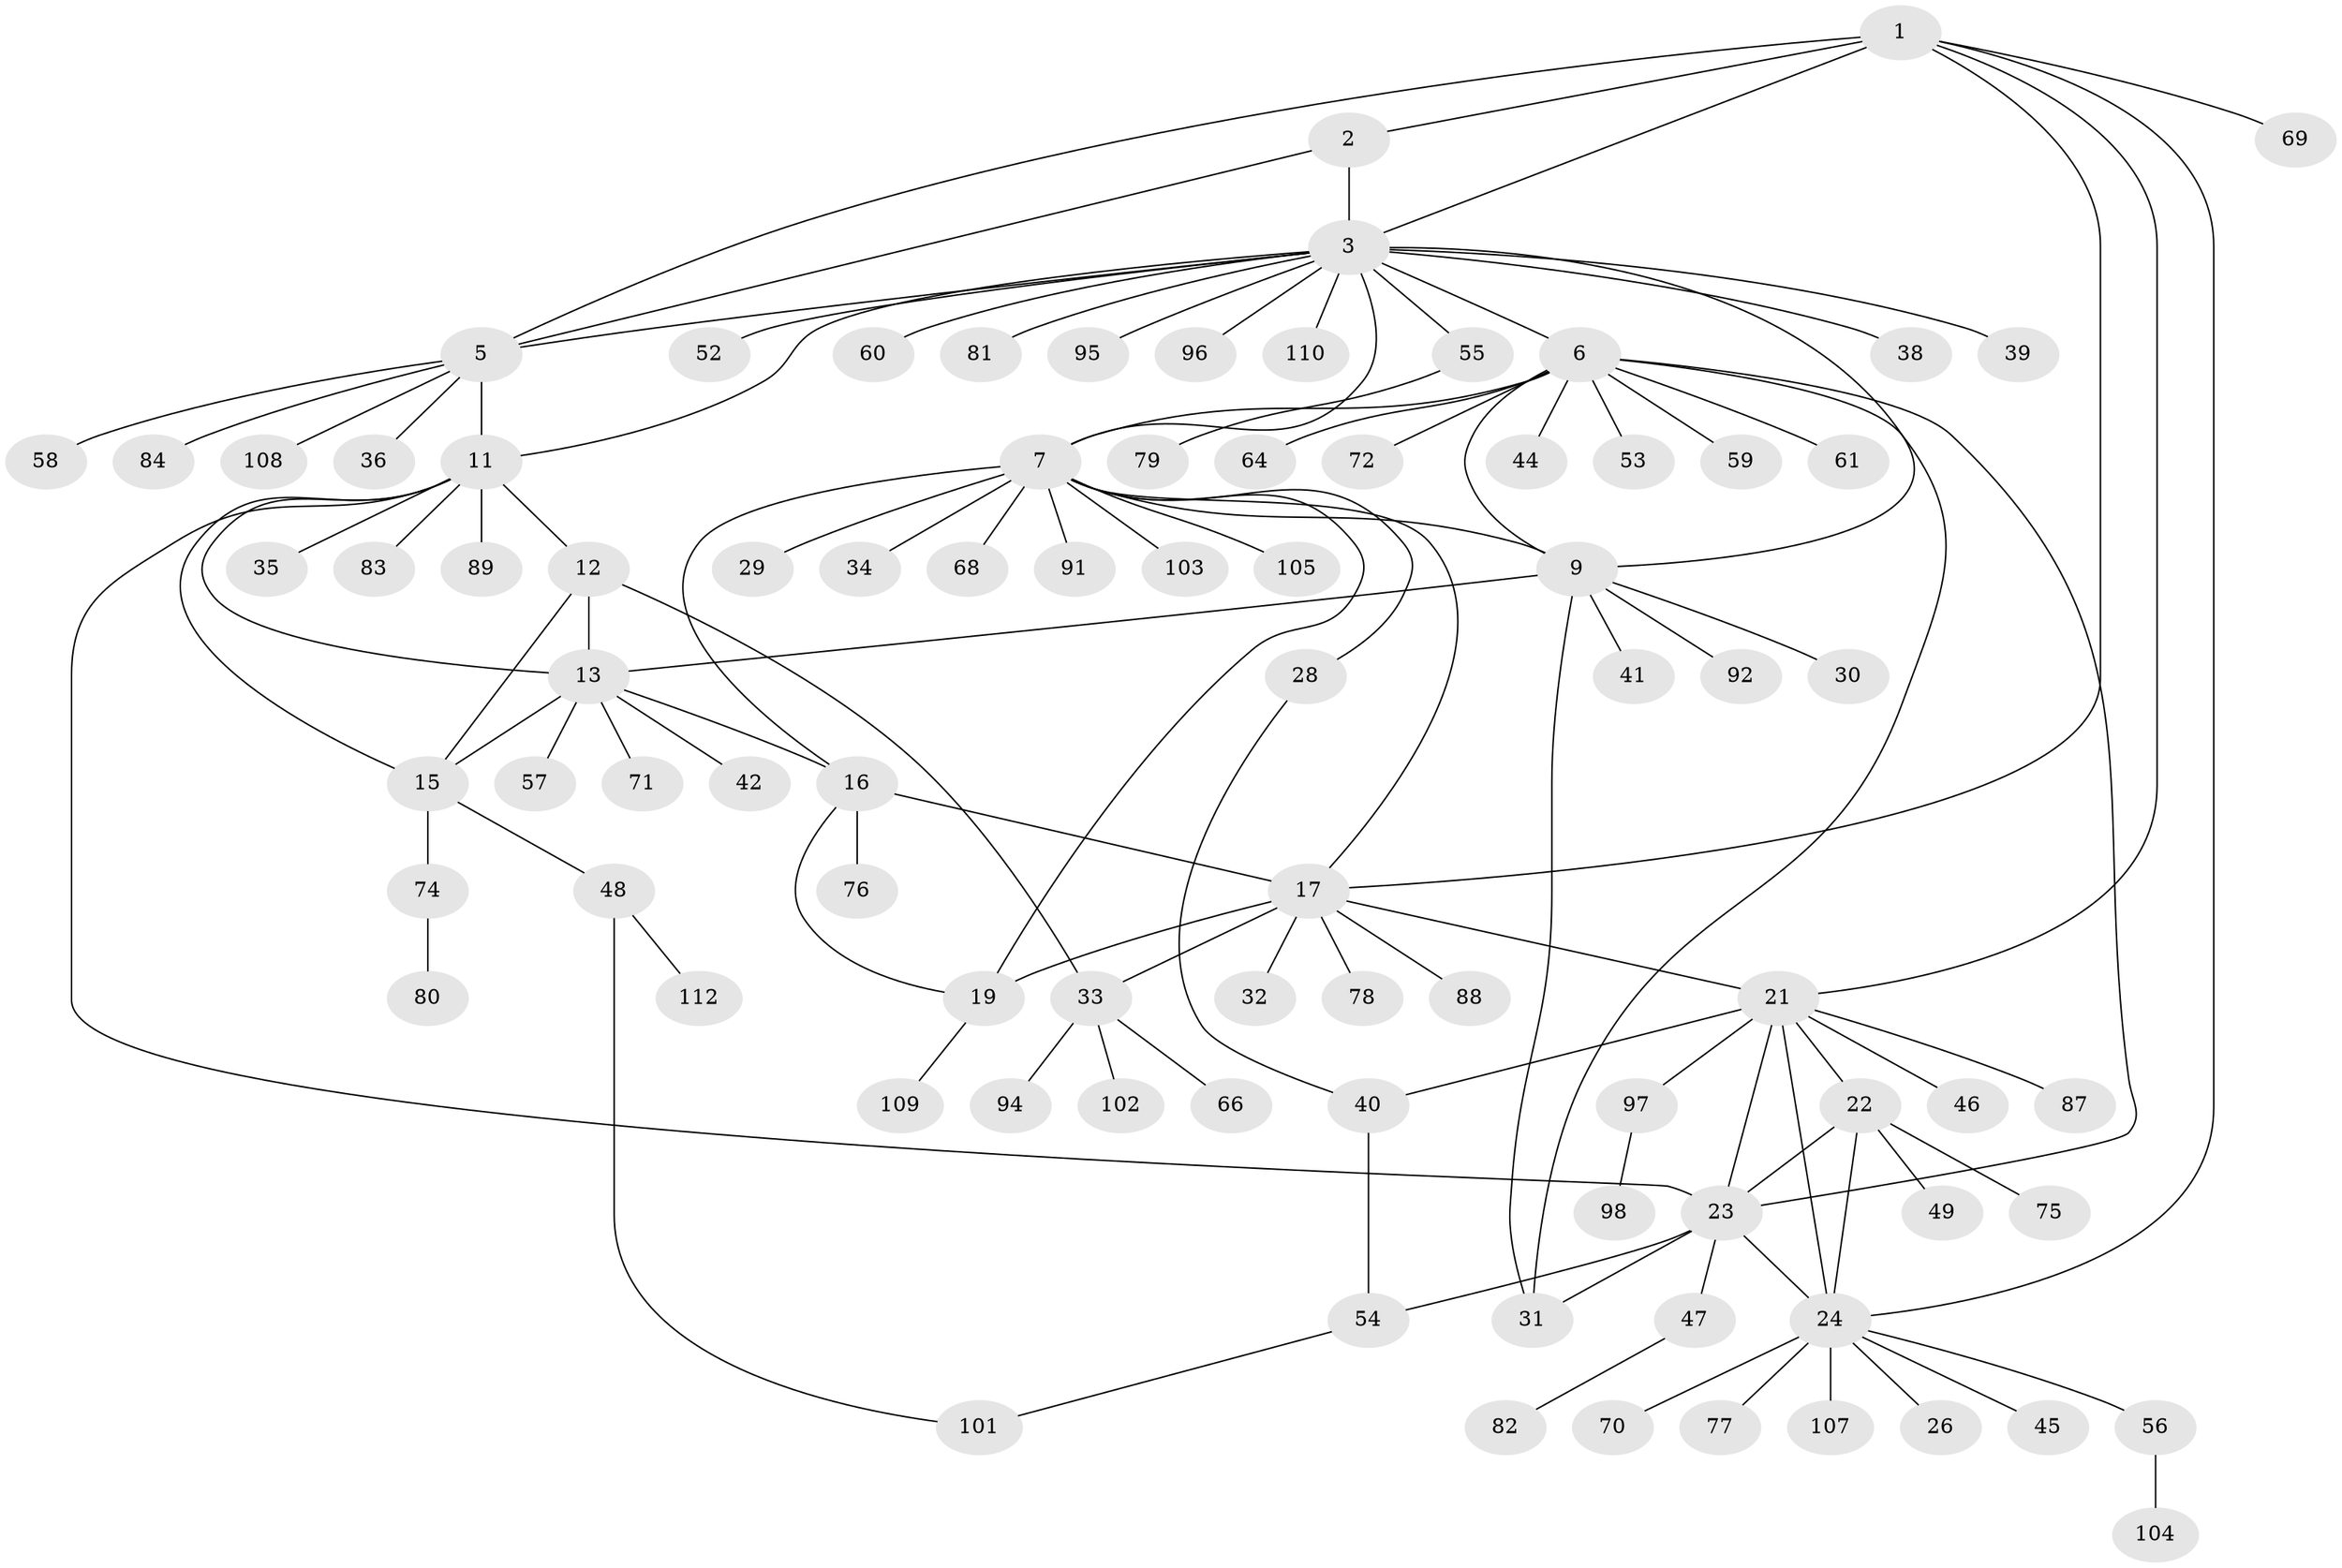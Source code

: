 // original degree distribution, {7: 0.043859649122807015, 4: 0.02631578947368421, 12: 0.017543859649122806, 10: 0.03508771929824561, 6: 0.05263157894736842, 8: 0.017543859649122806, 11: 0.017543859649122806, 5: 0.02631578947368421, 1: 0.5614035087719298, 3: 0.03508771929824561, 2: 0.16666666666666666}
// Generated by graph-tools (version 1.1) at 2025/42/03/06/25 10:42:13]
// undirected, 87 vertices, 115 edges
graph export_dot {
graph [start="1"]
  node [color=gray90,style=filled];
  1 [super="+27"];
  2 [super="+4"];
  3 [super="+8"];
  5 [super="+43"];
  6 [super="+90"];
  7 [super="+18"];
  9 [super="+10"];
  11 [super="+50"];
  12 [super="+106"];
  13 [super="+14"];
  15 [super="+51"];
  16 [super="+113"];
  17 [super="+20"];
  19 [super="+37"];
  21 [super="+63"];
  22 [super="+65"];
  23 [super="+100"];
  24 [super="+25"];
  26;
  28;
  29;
  30;
  31 [super="+67"];
  32;
  33 [super="+62"];
  34;
  35;
  36;
  38 [super="+93"];
  39;
  40 [super="+85"];
  41;
  42;
  44;
  45;
  46;
  47;
  48 [super="+99"];
  49;
  52;
  53;
  54 [super="+111"];
  55;
  56;
  57;
  58;
  59;
  60;
  61;
  64 [super="+114"];
  66 [super="+73"];
  68;
  69;
  70;
  71;
  72;
  74;
  75;
  76;
  77 [super="+86"];
  78;
  79;
  80;
  81;
  82;
  83;
  84;
  87;
  88;
  89;
  91;
  92;
  94;
  95;
  96;
  97;
  98;
  101;
  102;
  103;
  104;
  105;
  107;
  108;
  109;
  110;
  112;
  1 -- 2 [weight=2];
  1 -- 3;
  1 -- 5;
  1 -- 24;
  1 -- 69;
  1 -- 21;
  1 -- 17;
  2 -- 3 [weight=2];
  2 -- 5 [weight=2];
  3 -- 5;
  3 -- 38;
  3 -- 39;
  3 -- 52;
  3 -- 55;
  3 -- 81;
  3 -- 95;
  3 -- 96;
  3 -- 6;
  3 -- 7;
  3 -- 9 [weight=2];
  3 -- 110;
  3 -- 60;
  3 -- 11;
  5 -- 11;
  5 -- 36;
  5 -- 58;
  5 -- 84;
  5 -- 108;
  6 -- 7;
  6 -- 9 [weight=2];
  6 -- 23;
  6 -- 44;
  6 -- 53;
  6 -- 59;
  6 -- 61;
  6 -- 64;
  6 -- 72;
  6 -- 31;
  7 -- 9 [weight=2];
  7 -- 29;
  7 -- 34;
  7 -- 68;
  7 -- 103;
  7 -- 105;
  7 -- 16;
  7 -- 17 [weight=2];
  7 -- 19;
  7 -- 91;
  7 -- 28;
  9 -- 31;
  9 -- 13;
  9 -- 92;
  9 -- 30;
  9 -- 41;
  11 -- 12;
  11 -- 13 [weight=2];
  11 -- 15;
  11 -- 23;
  11 -- 35;
  11 -- 83;
  11 -- 89;
  12 -- 13 [weight=2];
  12 -- 15;
  12 -- 33;
  13 -- 15 [weight=2];
  13 -- 42;
  13 -- 71;
  13 -- 16;
  13 -- 57;
  15 -- 48;
  15 -- 74;
  16 -- 17 [weight=2];
  16 -- 19;
  16 -- 76;
  17 -- 19 [weight=2];
  17 -- 32;
  17 -- 78;
  17 -- 33;
  17 -- 21;
  17 -- 88;
  19 -- 109;
  21 -- 22;
  21 -- 23;
  21 -- 24 [weight=2];
  21 -- 46;
  21 -- 87;
  21 -- 97;
  21 -- 40;
  22 -- 23;
  22 -- 24 [weight=2];
  22 -- 49;
  22 -- 75;
  23 -- 24 [weight=2];
  23 -- 31;
  23 -- 47;
  23 -- 54;
  24 -- 26;
  24 -- 45;
  24 -- 56;
  24 -- 70;
  24 -- 107;
  24 -- 77;
  28 -- 40;
  33 -- 66;
  33 -- 94;
  33 -- 102;
  40 -- 54;
  47 -- 82;
  48 -- 112;
  48 -- 101;
  54 -- 101;
  55 -- 79;
  56 -- 104;
  74 -- 80;
  97 -- 98;
}

